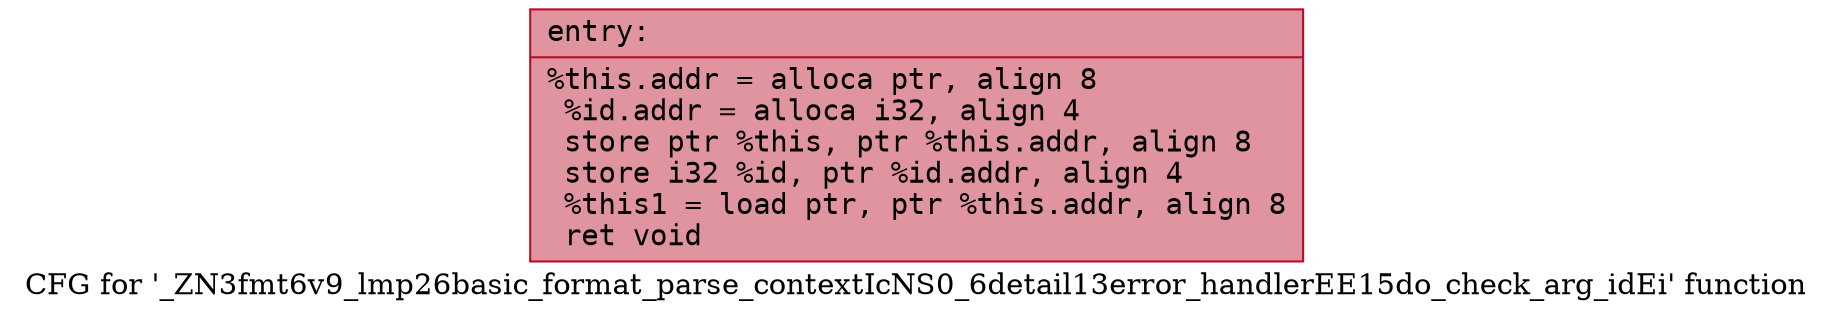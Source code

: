 digraph "CFG for '_ZN3fmt6v9_lmp26basic_format_parse_contextIcNS0_6detail13error_handlerEE15do_check_arg_idEi' function" {
	label="CFG for '_ZN3fmt6v9_lmp26basic_format_parse_contextIcNS0_6detail13error_handlerEE15do_check_arg_idEi' function";

	Node0x556bfead6160 [shape=record,color="#b70d28ff", style=filled, fillcolor="#b70d2870" fontname="Courier",label="{entry:\l|  %this.addr = alloca ptr, align 8\l  %id.addr = alloca i32, align 4\l  store ptr %this, ptr %this.addr, align 8\l  store i32 %id, ptr %id.addr, align 4\l  %this1 = load ptr, ptr %this.addr, align 8\l  ret void\l}"];
}
